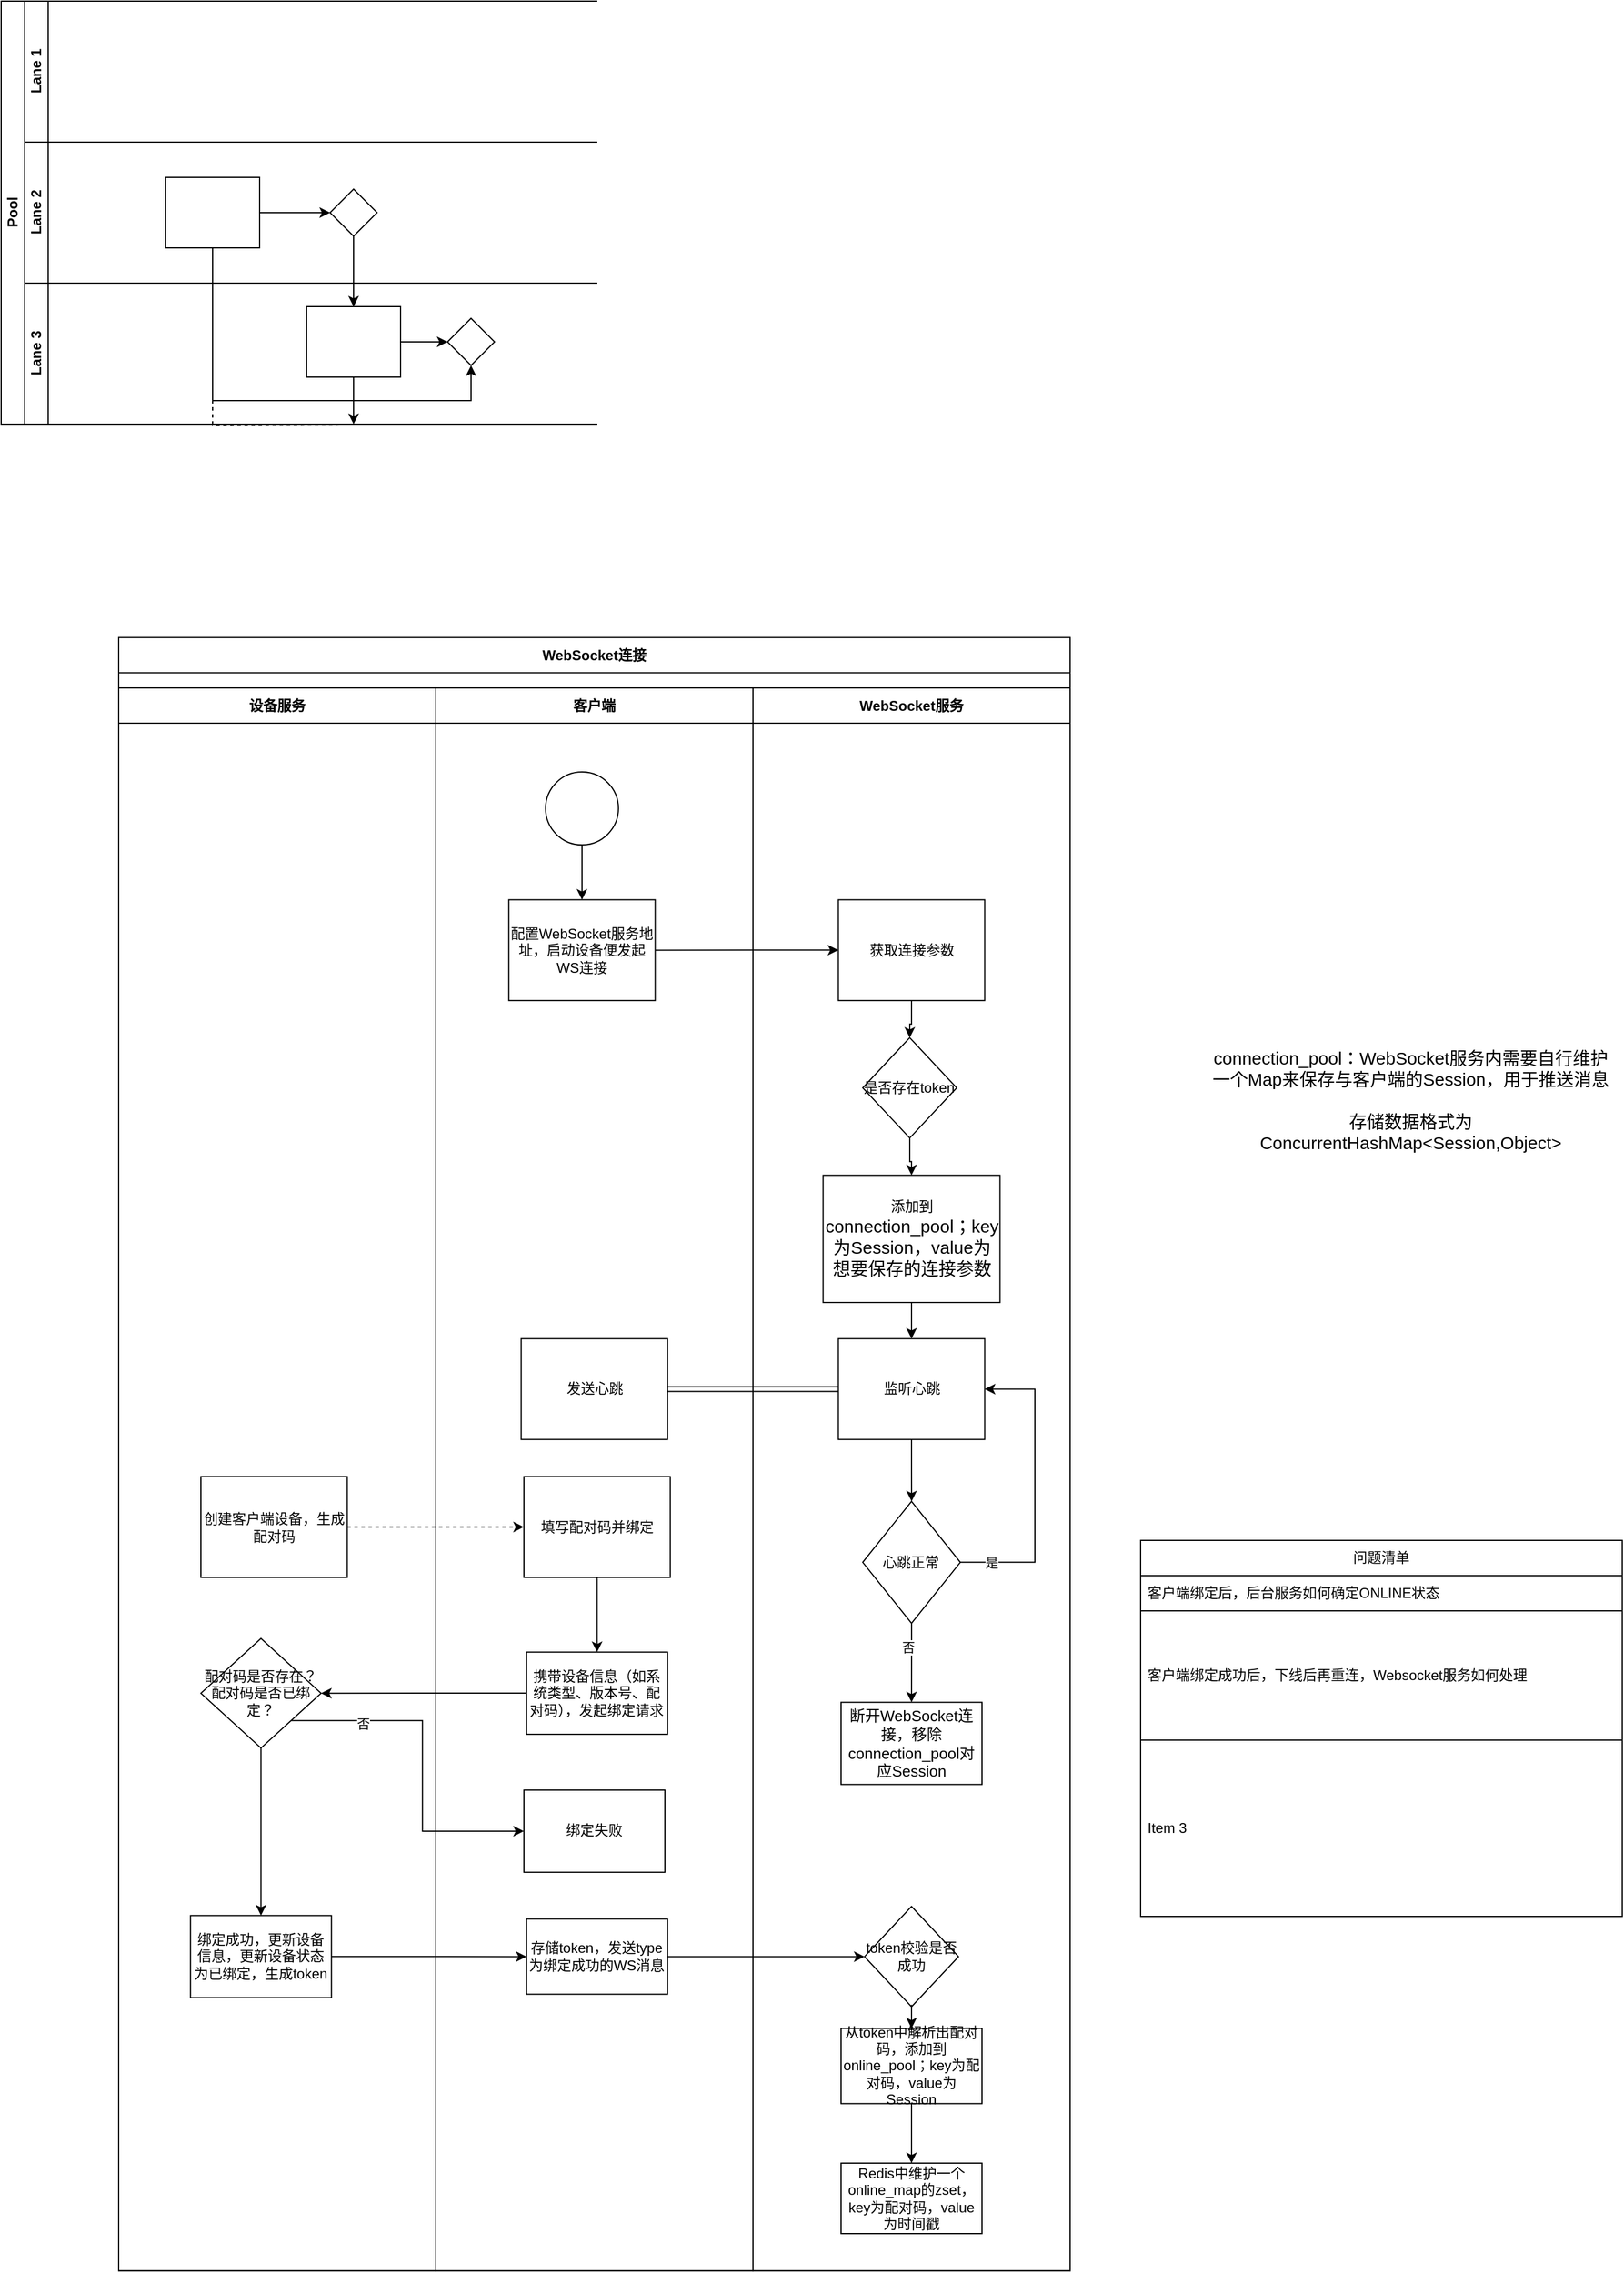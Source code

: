 <mxfile version="24.4.10" type="github">
  <diagram id="prtHgNgQTEPvFCAcTncT" name="Page-1">
    <mxGraphModel dx="1341" dy="1026" grid="1" gridSize="10" guides="1" tooltips="1" connect="1" arrows="1" fold="1" page="1" pageScale="1" pageWidth="1654" pageHeight="2336" math="0" shadow="0">
      <root>
        <mxCell id="0" />
        <mxCell id="1" parent="0" />
        <mxCell id="dNxyNK7c78bLwvsdeMH5-19" value="Pool" style="swimlane;html=1;childLayout=stackLayout;resizeParent=1;resizeParentMax=0;horizontal=0;startSize=20;horizontalStack=0;" parent="1" vertex="1">
          <mxGeometry x="120" y="120" width="1000" height="360" as="geometry" />
        </mxCell>
        <mxCell id="dNxyNK7c78bLwvsdeMH5-27" value="" style="edgeStyle=orthogonalEdgeStyle;rounded=0;orthogonalLoop=1;jettySize=auto;html=1;dashed=1;endArrow=none;endFill=0;" parent="dNxyNK7c78bLwvsdeMH5-19" target="dNxyNK7c78bLwvsdeMH5-26" edge="1">
          <mxGeometry relative="1" as="geometry">
            <mxPoint x="300" y="360" as="sourcePoint" />
          </mxGeometry>
        </mxCell>
        <mxCell id="dNxyNK7c78bLwvsdeMH5-31" style="edgeStyle=orthogonalEdgeStyle;rounded=0;orthogonalLoop=1;jettySize=auto;html=1;endArrow=classic;endFill=1;" parent="dNxyNK7c78bLwvsdeMH5-19" source="dNxyNK7c78bLwvsdeMH5-28" edge="1">
          <mxGeometry relative="1" as="geometry">
            <mxPoint x="300" y="360" as="targetPoint" />
          </mxGeometry>
        </mxCell>
        <mxCell id="dNxyNK7c78bLwvsdeMH5-35" style="edgeStyle=orthogonalEdgeStyle;rounded=0;orthogonalLoop=1;jettySize=auto;html=1;endArrow=classic;endFill=1;" parent="dNxyNK7c78bLwvsdeMH5-19" source="dNxyNK7c78bLwvsdeMH5-28" target="dNxyNK7c78bLwvsdeMH5-34" edge="1">
          <mxGeometry relative="1" as="geometry" />
        </mxCell>
        <mxCell id="dNxyNK7c78bLwvsdeMH5-38" style="edgeStyle=orthogonalEdgeStyle;rounded=0;orthogonalLoop=1;jettySize=auto;html=1;endArrow=classic;endFill=1;" parent="dNxyNK7c78bLwvsdeMH5-19" source="dNxyNK7c78bLwvsdeMH5-26" target="dNxyNK7c78bLwvsdeMH5-36" edge="1">
          <mxGeometry relative="1" as="geometry">
            <Array as="points">
              <mxPoint x="180" y="340" />
              <mxPoint x="400" y="340" />
            </Array>
          </mxGeometry>
        </mxCell>
        <mxCell id="dNxyNK7c78bLwvsdeMH5-20" value="Lane 1" style="swimlane;html=1;startSize=20;horizontal=0;container=0;" parent="dNxyNK7c78bLwvsdeMH5-19" vertex="1">
          <mxGeometry x="20" width="980" height="120" as="geometry" />
        </mxCell>
        <mxCell id="dNxyNK7c78bLwvsdeMH5-21" value="Lane 2" style="swimlane;html=1;startSize=20;horizontal=0;" parent="dNxyNK7c78bLwvsdeMH5-19" vertex="1">
          <mxGeometry x="20" y="120" width="980" height="120" as="geometry" />
        </mxCell>
        <mxCell id="dNxyNK7c78bLwvsdeMH5-29" value="" style="edgeStyle=orthogonalEdgeStyle;rounded=0;orthogonalLoop=1;jettySize=auto;html=1;endArrow=classic;endFill=1;" parent="dNxyNK7c78bLwvsdeMH5-21" source="dNxyNK7c78bLwvsdeMH5-26" target="dNxyNK7c78bLwvsdeMH5-28" edge="1">
          <mxGeometry relative="1" as="geometry" />
        </mxCell>
        <mxCell id="dNxyNK7c78bLwvsdeMH5-26" value="" style="rounded=0;whiteSpace=wrap;html=1;fontFamily=Helvetica;fontSize=12;fontColor=#000000;align=center;" parent="dNxyNK7c78bLwvsdeMH5-21" vertex="1">
          <mxGeometry x="120" y="30" width="80" height="60" as="geometry" />
        </mxCell>
        <mxCell id="dNxyNK7c78bLwvsdeMH5-28" value="" style="rhombus;whiteSpace=wrap;html=1;fontFamily=Helvetica;fontSize=12;fontColor=#000000;align=center;" parent="dNxyNK7c78bLwvsdeMH5-21" vertex="1">
          <mxGeometry x="260" y="40" width="40" height="40" as="geometry" />
        </mxCell>
        <mxCell id="dNxyNK7c78bLwvsdeMH5-22" value="Lane 3" style="swimlane;html=1;startSize=20;horizontal=0;" parent="dNxyNK7c78bLwvsdeMH5-19" vertex="1">
          <mxGeometry x="20" y="240" width="980" height="120" as="geometry" />
        </mxCell>
        <mxCell id="dNxyNK7c78bLwvsdeMH5-37" value="" style="edgeStyle=orthogonalEdgeStyle;rounded=0;orthogonalLoop=1;jettySize=auto;html=1;endArrow=classic;endFill=1;" parent="dNxyNK7c78bLwvsdeMH5-22" source="dNxyNK7c78bLwvsdeMH5-34" target="dNxyNK7c78bLwvsdeMH5-36" edge="1">
          <mxGeometry relative="1" as="geometry" />
        </mxCell>
        <mxCell id="dNxyNK7c78bLwvsdeMH5-34" value="" style="rounded=0;whiteSpace=wrap;html=1;fontFamily=Helvetica;fontSize=12;fontColor=#000000;align=center;" parent="dNxyNK7c78bLwvsdeMH5-22" vertex="1">
          <mxGeometry x="240" y="20" width="80" height="60" as="geometry" />
        </mxCell>
        <mxCell id="dNxyNK7c78bLwvsdeMH5-36" value="" style="rhombus;whiteSpace=wrap;html=1;fontFamily=Helvetica;fontSize=12;fontColor=#000000;align=center;" parent="dNxyNK7c78bLwvsdeMH5-22" vertex="1">
          <mxGeometry x="360" y="30" width="40" height="40" as="geometry" />
        </mxCell>
        <mxCell id="Z-QhGD6ONhxHMMDBWDxq-10" value="" style="group" vertex="1" connectable="0" parent="1">
          <mxGeometry x="220" y="650" width="810" height="1401.651" as="geometry" />
        </mxCell>
        <mxCell id="Z-QhGD6ONhxHMMDBWDxq-20" value="" style="group" vertex="1" connectable="0" parent="Z-QhGD6ONhxHMMDBWDxq-10">
          <mxGeometry y="11.651" width="810" height="1390" as="geometry" />
        </mxCell>
        <mxCell id="Z-QhGD6ONhxHMMDBWDxq-1" value="WebSocket连接" style="swimlane;whiteSpace=wrap;html=1;swimlaneLine=1;startSize=30;container=0;" vertex="1" parent="Z-QhGD6ONhxHMMDBWDxq-20">
          <mxGeometry width="810" height="1390" as="geometry" />
        </mxCell>
        <mxCell id="Z-QhGD6ONhxHMMDBWDxq-11" value="" style="ellipse;whiteSpace=wrap;html=1;aspect=fixed;" vertex="1" parent="Z-QhGD6ONhxHMMDBWDxq-1">
          <mxGeometry x="363.462" y="114.395" width="62.006" height="62.006" as="geometry" />
        </mxCell>
        <mxCell id="Z-QhGD6ONhxHMMDBWDxq-21" style="edgeStyle=orthogonalEdgeStyle;rounded=0;orthogonalLoop=1;jettySize=auto;html=1;exitX=1;exitY=0.5;exitDx=0;exitDy=0;entryX=0;entryY=0.5;entryDx=0;entryDy=0;dashed=1;" edge="1" parent="Z-QhGD6ONhxHMMDBWDxq-1" source="Z-QhGD6ONhxHMMDBWDxq-12" target="Z-QhGD6ONhxHMMDBWDxq-18">
          <mxGeometry relative="1" as="geometry" />
        </mxCell>
        <mxCell id="Z-QhGD6ONhxHMMDBWDxq-12" value="创建客户端设备，生成配对码" style="whiteSpace=wrap;html=1;" vertex="1" parent="Z-QhGD6ONhxHMMDBWDxq-1">
          <mxGeometry x="70.003" y="714.058" width="124.615" height="85.796" as="geometry" />
        </mxCell>
        <mxCell id="Z-QhGD6ONhxHMMDBWDxq-13" value="" style="edgeStyle=orthogonalEdgeStyle;rounded=0;orthogonalLoop=1;jettySize=auto;html=1;entryX=0.5;entryY=0;entryDx=0;entryDy=0;" edge="1" parent="Z-QhGD6ONhxHMMDBWDxq-1" source="Z-QhGD6ONhxHMMDBWDxq-11" target="Z-QhGD6ONhxHMMDBWDxq-14">
          <mxGeometry relative="1" as="geometry" />
        </mxCell>
        <mxCell id="Z-QhGD6ONhxHMMDBWDxq-22" style="edgeStyle=orthogonalEdgeStyle;rounded=0;orthogonalLoop=1;jettySize=auto;html=1;exitX=1;exitY=0.5;exitDx=0;exitDy=0;entryX=0;entryY=0.5;entryDx=0;entryDy=0;" edge="1" parent="Z-QhGD6ONhxHMMDBWDxq-1" source="Z-QhGD6ONhxHMMDBWDxq-14" target="Z-QhGD6ONhxHMMDBWDxq-16">
          <mxGeometry relative="1" as="geometry" />
        </mxCell>
        <mxCell id="Z-QhGD6ONhxHMMDBWDxq-16" value="获取连接参数" style="whiteSpace=wrap;html=1;" vertex="1" parent="Z-QhGD6ONhxHMMDBWDxq-1">
          <mxGeometry x="612.692" y="223.138" width="124.615" height="85.796" as="geometry" />
        </mxCell>
        <mxCell id="Z-QhGD6ONhxHMMDBWDxq-37" value="监听心跳" style="whiteSpace=wrap;html=1;" vertex="1" parent="Z-QhGD6ONhxHMMDBWDxq-1">
          <mxGeometry x="612.692" y="596.671" width="124.615" height="85.796" as="geometry" />
        </mxCell>
        <mxCell id="Z-QhGD6ONhxHMMDBWDxq-63" style="edgeStyle=orthogonalEdgeStyle;rounded=0;orthogonalLoop=1;jettySize=auto;html=1;exitX=1;exitY=0.5;exitDx=0;exitDy=0;entryX=0;entryY=0.5;entryDx=0;entryDy=0;shape=link;" edge="1" parent="Z-QhGD6ONhxHMMDBWDxq-1" source="Z-QhGD6ONhxHMMDBWDxq-62" target="Z-QhGD6ONhxHMMDBWDxq-37">
          <mxGeometry relative="1" as="geometry" />
        </mxCell>
        <mxCell id="Z-QhGD6ONhxHMMDBWDxq-75" style="edgeStyle=orthogonalEdgeStyle;rounded=0;orthogonalLoop=1;jettySize=auto;html=1;exitX=1;exitY=0.5;exitDx=0;exitDy=0;entryX=1;entryY=0.5;entryDx=0;entryDy=0;" edge="1" parent="Z-QhGD6ONhxHMMDBWDxq-1" source="Z-QhGD6ONhxHMMDBWDxq-64" target="Z-QhGD6ONhxHMMDBWDxq-37">
          <mxGeometry relative="1" as="geometry">
            <Array as="points">
              <mxPoint x="780" y="786.546" />
              <mxPoint x="780" y="639.269" />
            </Array>
          </mxGeometry>
        </mxCell>
        <mxCell id="Z-QhGD6ONhxHMMDBWDxq-77" value="是" style="edgeLabel;html=1;align=center;verticalAlign=middle;resizable=0;points=[];" vertex="1" connectable="0" parent="Z-QhGD6ONhxHMMDBWDxq-75">
          <mxGeometry x="-0.791" relative="1" as="geometry">
            <mxPoint as="offset" />
          </mxGeometry>
        </mxCell>
        <mxCell id="Z-QhGD6ONhxHMMDBWDxq-64" value="心跳正常" style="rhombus;whiteSpace=wrap;html=1;" vertex="1" parent="Z-QhGD6ONhxHMMDBWDxq-1">
          <mxGeometry x="633.462" y="735.107" width="83.077" height="103.781" as="geometry" />
        </mxCell>
        <mxCell id="Z-QhGD6ONhxHMMDBWDxq-65" value="" style="edgeStyle=orthogonalEdgeStyle;rounded=0;orthogonalLoop=1;jettySize=auto;html=1;" edge="1" parent="Z-QhGD6ONhxHMMDBWDxq-1" source="Z-QhGD6ONhxHMMDBWDxq-37" target="Z-QhGD6ONhxHMMDBWDxq-64">
          <mxGeometry relative="1" as="geometry" />
        </mxCell>
        <mxCell id="Z-QhGD6ONhxHMMDBWDxq-8" value="客户端" style="swimlane;whiteSpace=wrap;html=1;startSize=30;container=0;" vertex="1" parent="Z-QhGD6ONhxHMMDBWDxq-1">
          <mxGeometry x="270" y="42.9" width="270" height="1347.1" as="geometry" />
        </mxCell>
        <mxCell id="Z-QhGD6ONhxHMMDBWDxq-14" value="配置WebSocket服务地址，启动设备便发起WS连接" style="whiteSpace=wrap;html=1;" vertex="1" parent="Z-QhGD6ONhxHMMDBWDxq-8">
          <mxGeometry x="62.152" y="180.24" width="124.615" height="85.796" as="geometry" />
        </mxCell>
        <mxCell id="Z-QhGD6ONhxHMMDBWDxq-18" value="填写配对码并绑定" style="whiteSpace=wrap;html=1;" vertex="1" parent="Z-QhGD6ONhxHMMDBWDxq-8">
          <mxGeometry x="75.002" y="671.163" width="124.615" height="85.796" as="geometry" />
        </mxCell>
        <mxCell id="Z-QhGD6ONhxHMMDBWDxq-62" value="发送心跳" style="whiteSpace=wrap;html=1;" vertex="1" parent="Z-QhGD6ONhxHMMDBWDxq-8">
          <mxGeometry x="72.692" y="553.772" width="124.615" height="85.796" as="geometry" />
        </mxCell>
        <mxCell id="Z-QhGD6ONhxHMMDBWDxq-78" value="携带设备信息（如系统类型、版本号、配对码），发起绑定请求" style="whiteSpace=wrap;html=1;" vertex="1" parent="Z-QhGD6ONhxHMMDBWDxq-8">
          <mxGeometry x="77.309" y="820.582" width="120" height="69.908" as="geometry" />
        </mxCell>
        <mxCell id="Z-QhGD6ONhxHMMDBWDxq-79" value="" style="edgeStyle=orthogonalEdgeStyle;rounded=0;orthogonalLoop=1;jettySize=auto;html=1;" edge="1" parent="Z-QhGD6ONhxHMMDBWDxq-8" source="Z-QhGD6ONhxHMMDBWDxq-18" target="Z-QhGD6ONhxHMMDBWDxq-78">
          <mxGeometry relative="1" as="geometry" />
        </mxCell>
        <mxCell id="Z-QhGD6ONhxHMMDBWDxq-96" value="存储token，发送type为绑定成功的WS消息" style="whiteSpace=wrap;html=1;" vertex="1" parent="Z-QhGD6ONhxHMMDBWDxq-8">
          <mxGeometry x="77.305" y="1047.627" width="120" height="64.034" as="geometry" />
        </mxCell>
        <mxCell id="Z-QhGD6ONhxHMMDBWDxq-85" value="绑定失败" style="whiteSpace=wrap;html=1;" vertex="1" parent="Z-QhGD6ONhxHMMDBWDxq-8">
          <mxGeometry x="75.005" y="937.967" width="120" height="69.908" as="geometry" />
        </mxCell>
        <mxCell id="Z-QhGD6ONhxHMMDBWDxq-68" value="断开WebSocket连接，移除&lt;span style=&quot;font-size: 13px;&quot;&gt;connection_pool对应Session&lt;/span&gt;" style="whiteSpace=wrap;html=1;fontSize=13;" vertex="1" parent="Z-QhGD6ONhxHMMDBWDxq-1">
          <mxGeometry x="615" y="906.168" width="120" height="69.908" as="geometry" />
        </mxCell>
        <mxCell id="Z-QhGD6ONhxHMMDBWDxq-69" value="" style="edgeStyle=orthogonalEdgeStyle;rounded=0;orthogonalLoop=1;jettySize=auto;html=1;" edge="1" parent="Z-QhGD6ONhxHMMDBWDxq-1" source="Z-QhGD6ONhxHMMDBWDxq-64" target="Z-QhGD6ONhxHMMDBWDxq-68">
          <mxGeometry relative="1" as="geometry" />
        </mxCell>
        <mxCell id="Z-QhGD6ONhxHMMDBWDxq-70" value="否" style="edgeLabel;html=1;align=center;verticalAlign=middle;resizable=0;points=[];" vertex="1" connectable="0" parent="Z-QhGD6ONhxHMMDBWDxq-69">
          <mxGeometry x="-0.321" y="-3" relative="1" as="geometry">
            <mxPoint y="-3" as="offset" />
          </mxGeometry>
        </mxCell>
        <mxCell id="Z-QhGD6ONhxHMMDBWDxq-91" style="edgeStyle=orthogonalEdgeStyle;rounded=0;orthogonalLoop=1;jettySize=auto;html=1;exitX=0.5;exitY=1;exitDx=0;exitDy=0;entryX=0.5;entryY=0;entryDx=0;entryDy=0;" edge="1" parent="Z-QhGD6ONhxHMMDBWDxq-1" source="Z-QhGD6ONhxHMMDBWDxq-83" target="Z-QhGD6ONhxHMMDBWDxq-90">
          <mxGeometry relative="1" as="geometry" />
        </mxCell>
        <mxCell id="Z-QhGD6ONhxHMMDBWDxq-100" style="edgeStyle=orthogonalEdgeStyle;rounded=0;orthogonalLoop=1;jettySize=auto;html=1;exitX=1;exitY=1;exitDx=0;exitDy=0;entryX=0;entryY=0.5;entryDx=0;entryDy=0;" edge="1" parent="Z-QhGD6ONhxHMMDBWDxq-1" source="Z-QhGD6ONhxHMMDBWDxq-83" target="Z-QhGD6ONhxHMMDBWDxq-85">
          <mxGeometry relative="1" as="geometry" />
        </mxCell>
        <mxCell id="Z-QhGD6ONhxHMMDBWDxq-101" value="否" style="edgeLabel;html=1;align=center;verticalAlign=middle;resizable=0;points=[];" vertex="1" connectable="0" parent="Z-QhGD6ONhxHMMDBWDxq-100">
          <mxGeometry x="-0.58" y="-2" relative="1" as="geometry">
            <mxPoint as="offset" />
          </mxGeometry>
        </mxCell>
        <mxCell id="Z-QhGD6ONhxHMMDBWDxq-83" value="配对码是否存在？配对码是否已绑定？" style="rhombus;whiteSpace=wrap;html=1;" vertex="1" parent="Z-QhGD6ONhxHMMDBWDxq-1">
          <mxGeometry x="70" y="851.828" width="102.31" height="93.211" as="geometry" />
        </mxCell>
        <mxCell id="Z-QhGD6ONhxHMMDBWDxq-84" value="" style="edgeStyle=orthogonalEdgeStyle;rounded=0;orthogonalLoop=1;jettySize=auto;html=1;" edge="1" parent="Z-QhGD6ONhxHMMDBWDxq-1" source="Z-QhGD6ONhxHMMDBWDxq-78" target="Z-QhGD6ONhxHMMDBWDxq-83">
          <mxGeometry relative="1" as="geometry" />
        </mxCell>
        <mxCell id="Z-QhGD6ONhxHMMDBWDxq-90" value="绑定成功，更新设备信息，更新设备状态为已绑定，生成token" style="whiteSpace=wrap;html=1;" vertex="1" parent="Z-QhGD6ONhxHMMDBWDxq-1">
          <mxGeometry x="61.155" y="1087.588" width="120" height="69.908" as="geometry" />
        </mxCell>
        <mxCell id="Z-QhGD6ONhxHMMDBWDxq-97" value="" style="edgeStyle=orthogonalEdgeStyle;rounded=0;orthogonalLoop=1;jettySize=auto;html=1;" edge="1" parent="Z-QhGD6ONhxHMMDBWDxq-1" source="Z-QhGD6ONhxHMMDBWDxq-90" target="Z-QhGD6ONhxHMMDBWDxq-96">
          <mxGeometry relative="1" as="geometry" />
        </mxCell>
        <mxCell id="Z-QhGD6ONhxHMMDBWDxq-110" value="token校验是否成功" style="rhombus;whiteSpace=wrap;html=1;" vertex="1" parent="Z-QhGD6ONhxHMMDBWDxq-1">
          <mxGeometry x="634.995" y="1079.853" width="80" height="85.378" as="geometry" />
        </mxCell>
        <mxCell id="Z-QhGD6ONhxHMMDBWDxq-111" value="" style="edgeStyle=orthogonalEdgeStyle;rounded=0;orthogonalLoop=1;jettySize=auto;html=1;" edge="1" parent="Z-QhGD6ONhxHMMDBWDxq-1" source="Z-QhGD6ONhxHMMDBWDxq-96" target="Z-QhGD6ONhxHMMDBWDxq-110">
          <mxGeometry relative="1" as="geometry" />
        </mxCell>
        <mxCell id="Z-QhGD6ONhxHMMDBWDxq-112" value="从token中解析出配对码，添加到online_pool；key为配对码，value为Session" style="whiteSpace=wrap;html=1;" vertex="1" parent="Z-QhGD6ONhxHMMDBWDxq-1">
          <mxGeometry x="614.995" y="1183.641" width="120" height="64.034" as="geometry" />
        </mxCell>
        <mxCell id="Z-QhGD6ONhxHMMDBWDxq-113" value="" style="edgeStyle=orthogonalEdgeStyle;rounded=0;orthogonalLoop=1;jettySize=auto;html=1;" edge="1" parent="Z-QhGD6ONhxHMMDBWDxq-1" source="Z-QhGD6ONhxHMMDBWDxq-110" target="Z-QhGD6ONhxHMMDBWDxq-112">
          <mxGeometry relative="1" as="geometry" />
        </mxCell>
        <mxCell id="Z-QhGD6ONhxHMMDBWDxq-114" value="Redis中维护一个online_map的zset，key为配对码，value为时间戳" style="whiteSpace=wrap;html=1;" vertex="1" parent="Z-QhGD6ONhxHMMDBWDxq-1">
          <mxGeometry x="614.995" y="1298.351" width="120" height="60" as="geometry" />
        </mxCell>
        <mxCell id="Z-QhGD6ONhxHMMDBWDxq-115" value="" style="edgeStyle=orthogonalEdgeStyle;rounded=0;orthogonalLoop=1;jettySize=auto;html=1;" edge="1" parent="Z-QhGD6ONhxHMMDBWDxq-1" source="Z-QhGD6ONhxHMMDBWDxq-112" target="Z-QhGD6ONhxHMMDBWDxq-114">
          <mxGeometry relative="1" as="geometry" />
        </mxCell>
        <mxCell id="Z-QhGD6ONhxHMMDBWDxq-2" value="设备服务" style="swimlane;whiteSpace=wrap;html=1;startSize=30;container=0;" vertex="1" parent="Z-QhGD6ONhxHMMDBWDxq-20">
          <mxGeometry y="42.9" width="270" height="1347.1" as="geometry" />
        </mxCell>
        <mxCell id="Z-QhGD6ONhxHMMDBWDxq-9" value="WebSocket服务" style="swimlane;whiteSpace=wrap;html=1;startSize=30;container=0;" vertex="1" parent="Z-QhGD6ONhxHMMDBWDxq-20">
          <mxGeometry x="540" y="42.9" width="270" height="1347.1" as="geometry" />
        </mxCell>
        <mxCell id="Z-QhGD6ONhxHMMDBWDxq-30" value="添加到&lt;span style=&quot;font-size: 15px;&quot;&gt;connection_pool；key为Session，value为想要保存的连接参数&lt;/span&gt;" style="whiteSpace=wrap;html=1;" vertex="1" parent="Z-QhGD6ONhxHMMDBWDxq-9">
          <mxGeometry x="59.71" y="414.682" width="150.58" height="108.259" as="geometry" />
        </mxCell>
        <mxCell id="Z-QhGD6ONhxHMMDBWDxq-92" value="是否存在token" style="rhombus;whiteSpace=wrap;html=1;" vertex="1" parent="Z-QhGD6ONhxHMMDBWDxq-9">
          <mxGeometry x="93.46" y="297.632" width="80" height="85.378" as="geometry" />
        </mxCell>
        <mxCell id="Z-QhGD6ONhxHMMDBWDxq-94" value="" style="edgeStyle=orthogonalEdgeStyle;rounded=0;orthogonalLoop=1;jettySize=auto;html=1;" edge="1" parent="Z-QhGD6ONhxHMMDBWDxq-9" source="Z-QhGD6ONhxHMMDBWDxq-92" target="Z-QhGD6ONhxHMMDBWDxq-30">
          <mxGeometry relative="1" as="geometry" />
        </mxCell>
        <mxCell id="Z-QhGD6ONhxHMMDBWDxq-38" value="" style="edgeStyle=orthogonalEdgeStyle;rounded=0;orthogonalLoop=1;jettySize=auto;html=1;" edge="1" parent="Z-QhGD6ONhxHMMDBWDxq-20" source="Z-QhGD6ONhxHMMDBWDxq-30" target="Z-QhGD6ONhxHMMDBWDxq-37">
          <mxGeometry relative="1" as="geometry" />
        </mxCell>
        <mxCell id="Z-QhGD6ONhxHMMDBWDxq-93" value="" style="edgeStyle=orthogonalEdgeStyle;rounded=0;orthogonalLoop=1;jettySize=auto;html=1;" edge="1" parent="Z-QhGD6ONhxHMMDBWDxq-20" source="Z-QhGD6ONhxHMMDBWDxq-16" target="Z-QhGD6ONhxHMMDBWDxq-92">
          <mxGeometry relative="1" as="geometry" />
        </mxCell>
        <mxCell id="Z-QhGD6ONhxHMMDBWDxq-29" value="connection_pool：WebSocket服务内需要自行维护一个Map来保存与客户端的Session，用于推送消息&lt;div&gt;&lt;br&gt;&lt;/div&gt;&lt;div&gt;存储数据格式为ConcurrentHashMap&amp;lt;Session,Object&amp;gt;&lt;/div&gt;" style="text;html=1;align=center;verticalAlign=middle;whiteSpace=wrap;rounded=0;fontSize=15;" vertex="1" parent="1">
          <mxGeometry x="1150" y="1050" width="340" height="10" as="geometry" />
        </mxCell>
        <mxCell id="Z-QhGD6ONhxHMMDBWDxq-102" value="问题清单" style="swimlane;fontStyle=0;childLayout=stackLayout;horizontal=1;startSize=30;horizontalStack=0;resizeParent=1;resizeParentMax=0;resizeLast=0;collapsible=1;marginBottom=0;whiteSpace=wrap;html=1;" vertex="1" parent="1">
          <mxGeometry x="1090" y="1430" width="410" height="320" as="geometry" />
        </mxCell>
        <mxCell id="Z-QhGD6ONhxHMMDBWDxq-103" value="客户端绑定后，后台服务如何确定ONLINE状态" style="text;strokeColor=default;fillColor=none;align=left;verticalAlign=middle;spacingLeft=4;spacingRight=4;overflow=hidden;points=[[0,0.5],[1,0.5]];portConstraint=eastwest;rotatable=0;whiteSpace=wrap;html=1;" vertex="1" parent="Z-QhGD6ONhxHMMDBWDxq-102">
          <mxGeometry y="30" width="410" height="30" as="geometry" />
        </mxCell>
        <mxCell id="Z-QhGD6ONhxHMMDBWDxq-104" value="客户端绑定成功后，下线后再重连，Websocket服务如何处理" style="text;strokeColor=default;fillColor=none;align=left;verticalAlign=middle;spacingLeft=4;spacingRight=4;overflow=hidden;points=[[0,0.5],[1,0.5]];portConstraint=eastwest;rotatable=0;whiteSpace=wrap;html=1;" vertex="1" parent="Z-QhGD6ONhxHMMDBWDxq-102">
          <mxGeometry y="60" width="410" height="110" as="geometry" />
        </mxCell>
        <mxCell id="Z-QhGD6ONhxHMMDBWDxq-105" value="Item 3" style="text;strokeColor=none;fillColor=none;align=left;verticalAlign=middle;spacingLeft=4;spacingRight=4;overflow=hidden;points=[[0,0.5],[1,0.5]];portConstraint=eastwest;rotatable=0;whiteSpace=wrap;html=1;" vertex="1" parent="Z-QhGD6ONhxHMMDBWDxq-102">
          <mxGeometry y="170" width="410" height="150" as="geometry" />
        </mxCell>
      </root>
    </mxGraphModel>
  </diagram>
</mxfile>
